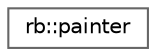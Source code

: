 digraph "Graphical Class Hierarchy"
{
 // LATEX_PDF_SIZE
  bgcolor="transparent";
  edge [fontname=Helvetica,fontsize=10,labelfontname=Helvetica,labelfontsize=10];
  node [fontname=Helvetica,fontsize=10,shape=box,height=0.2,width=0.4];
  rankdir="LR";
  Node0 [label="rb::painter",height=0.2,width=0.4,color="grey40", fillcolor="white", style="filled",URL="$classrb_1_1painter.html",tooltip="Painter class to simplify 2D rendering."];
}
